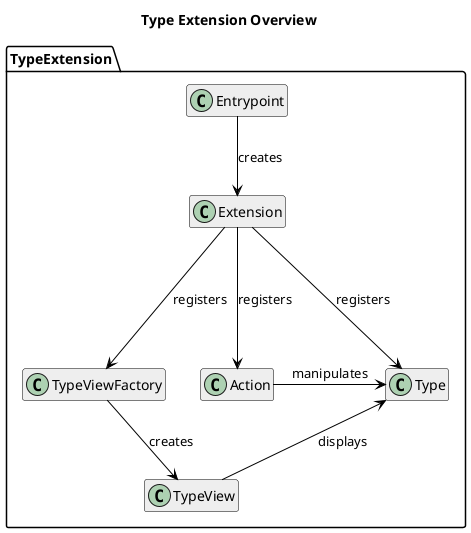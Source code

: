 @startuml Type Extension Overview

hide members
hide methods

skinparam class {
    BackgroundColor #EEE
    ArrowColor Black
    BorderColor Black
}

title Type Extension Overview

package "TypeExtension" {
    class Entrypoint {}
    class Extension {}
    class Type {}
    class TypeView {}
    class TypeViewFactory {}
    class Action {}

    Entrypoint -down-> Extension : creates

    Extension ---> Type : registers
    Extension -down-> TypeViewFactory : registers
    Extension -right-> Action : registers

    TypeViewFactory -down-> TypeView  : creates
    Action -down-> Type : manipulates

    TypeView -up-> Type : displays

    TypeViewFactory -[hidden]right-> Action
    Type -[hidden]right-> Action
}

@enduml